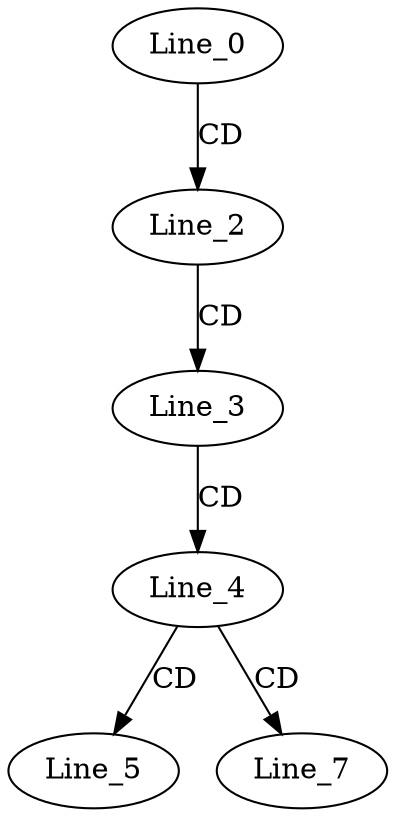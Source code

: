 digraph G {
  Line_0;
  Line_2;
  Line_3;
  Line_4;
  Line_5;
  Line_7;
  Line_7;
  Line_7;
  Line_0 -> Line_2 [ label="CD" ];
  Line_2 -> Line_3 [ label="CD" ];
  Line_3 -> Line_4 [ label="CD" ];
  Line_4 -> Line_5 [ label="CD" ];
  Line_4 -> Line_7 [ label="CD" ];
}
